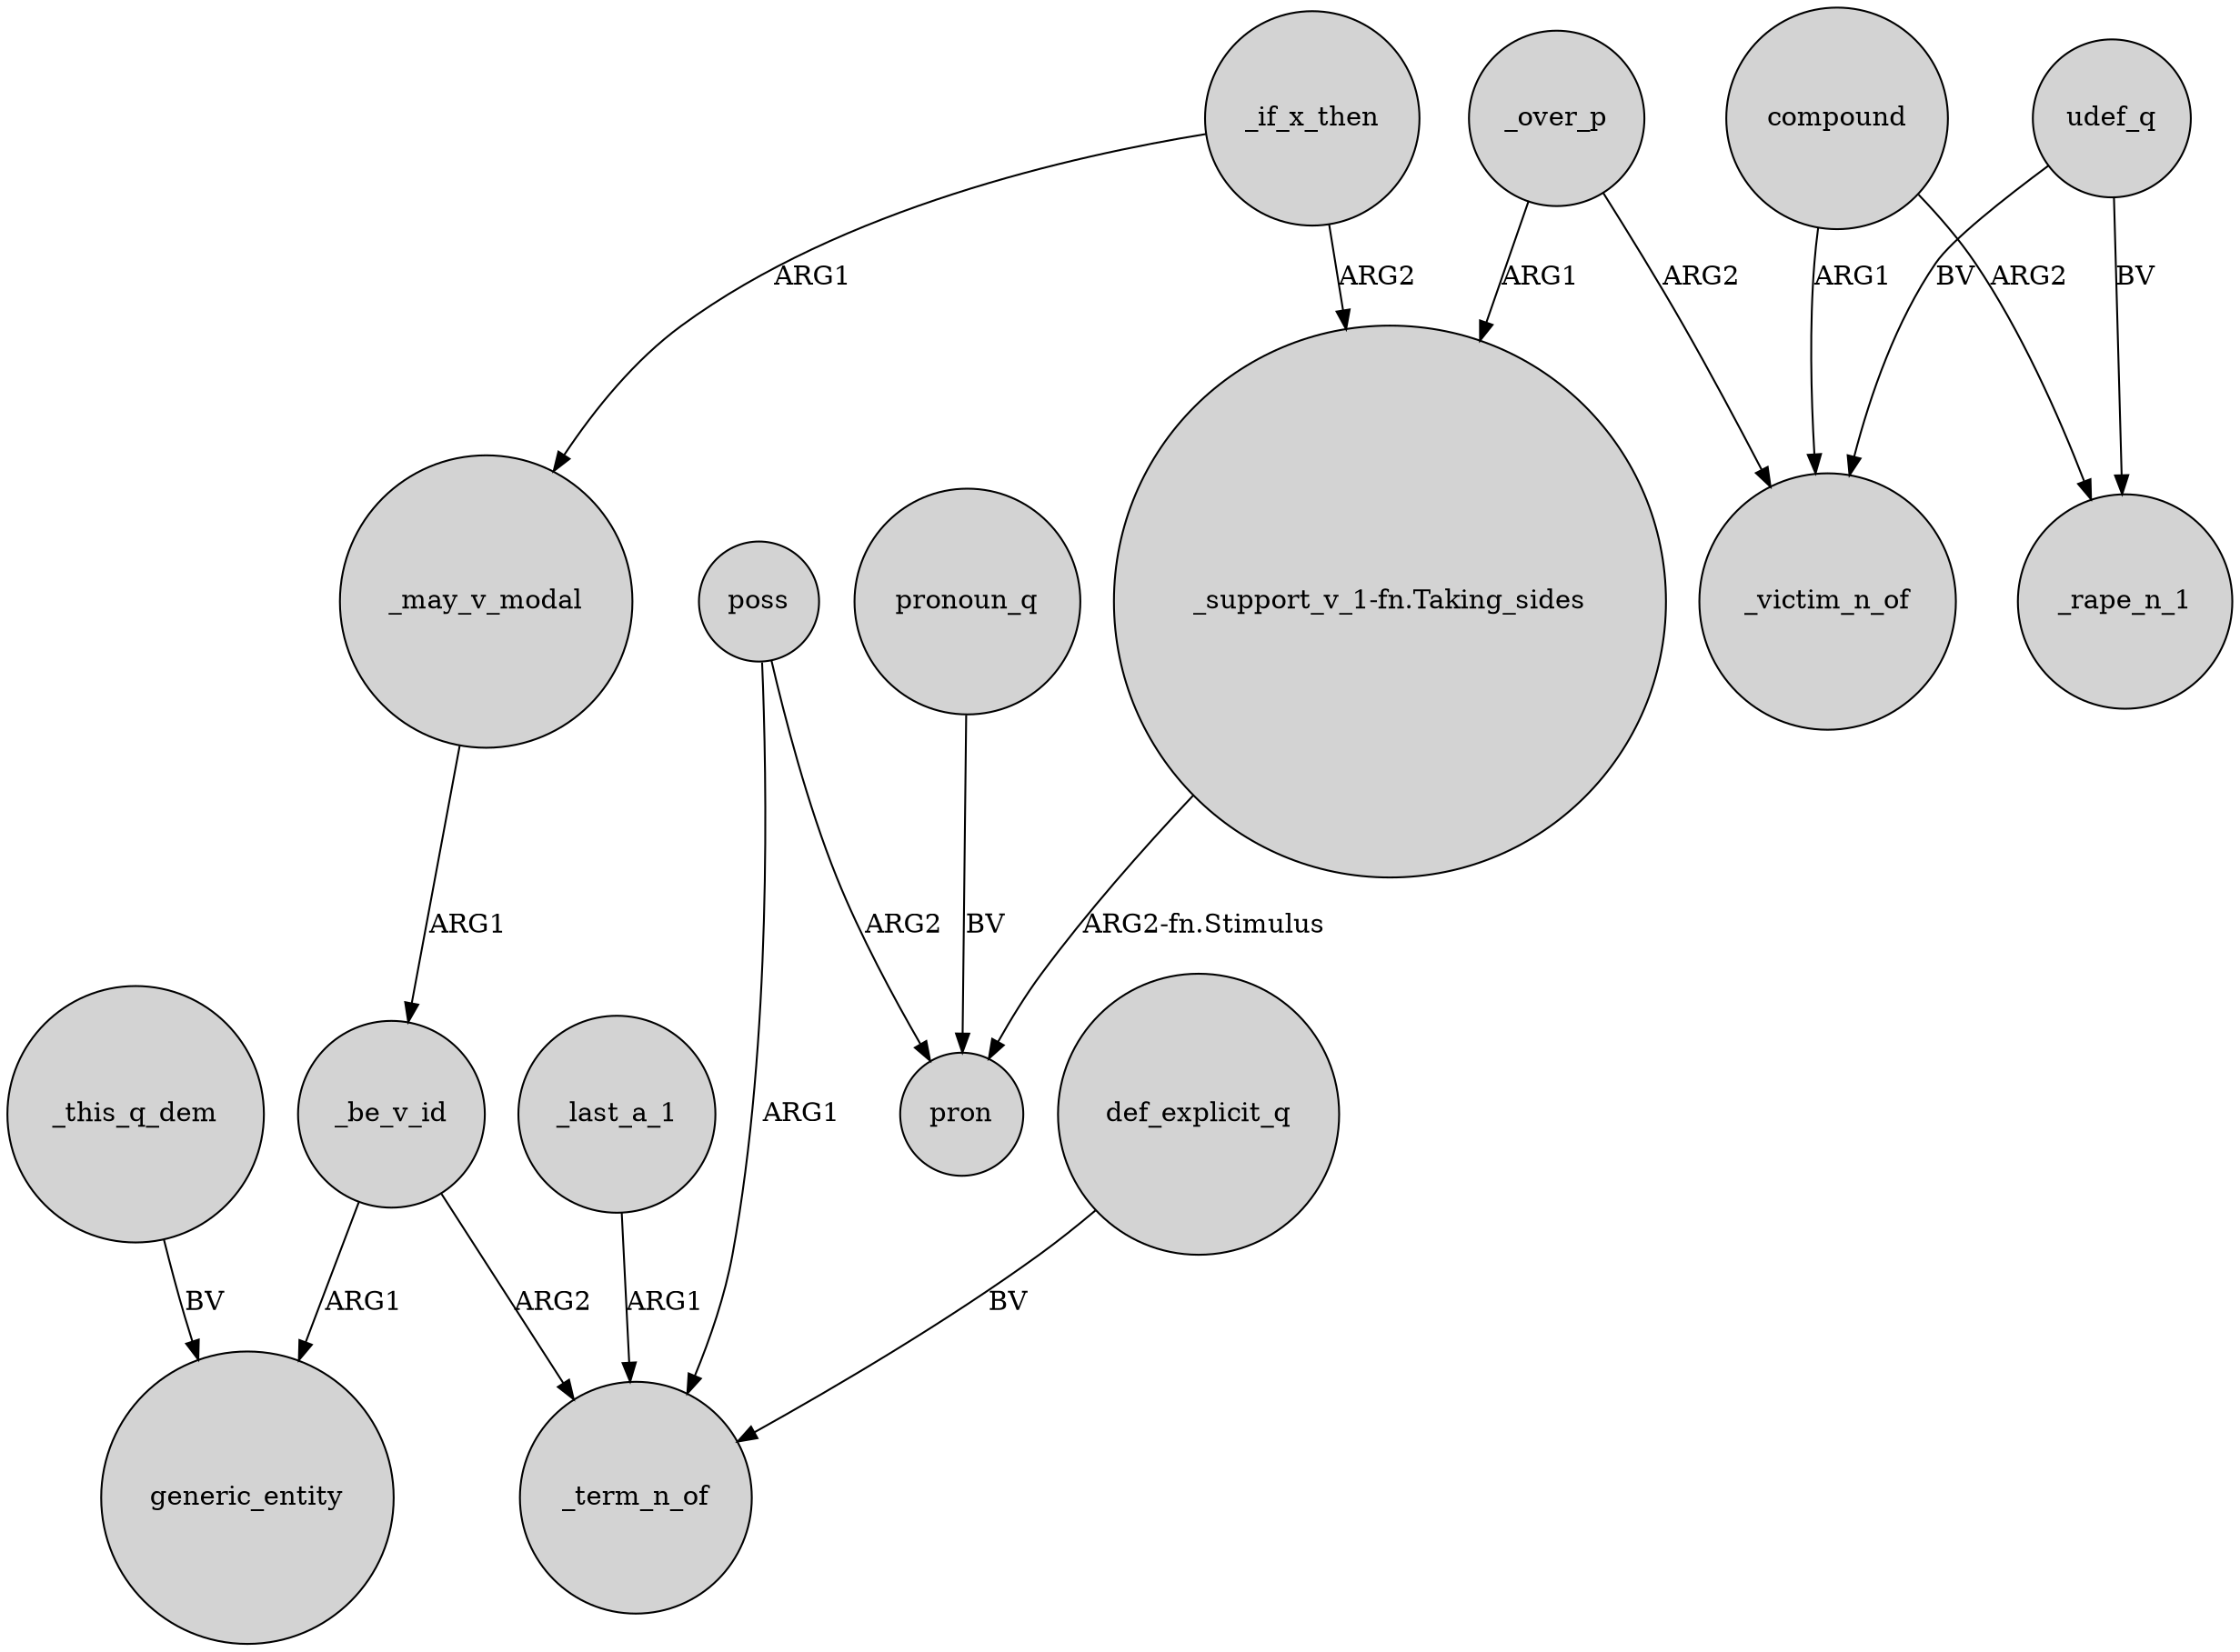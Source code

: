 digraph {
	node [shape=circle style=filled]
	_last_a_1 -> _term_n_of [label=ARG1]
	_if_x_then -> "_support_v_1-fn.Taking_sides" [label=ARG2]
	_over_p -> _victim_n_of [label=ARG2]
	_if_x_then -> _may_v_modal [label=ARG1]
	"_support_v_1-fn.Taking_sides" -> pron [label="ARG2-fn.Stimulus"]
	_this_q_dem -> generic_entity [label=BV]
	_be_v_id -> generic_entity [label=ARG1]
	def_explicit_q -> _term_n_of [label=BV]
	poss -> pron [label=ARG2]
	compound -> _victim_n_of [label=ARG1]
	compound -> _rape_n_1 [label=ARG2]
	poss -> _term_n_of [label=ARG1]
	_may_v_modal -> _be_v_id [label=ARG1]
	_over_p -> "_support_v_1-fn.Taking_sides" [label=ARG1]
	_be_v_id -> _term_n_of [label=ARG2]
	udef_q -> _rape_n_1 [label=BV]
	udef_q -> _victim_n_of [label=BV]
	pronoun_q -> pron [label=BV]
}
